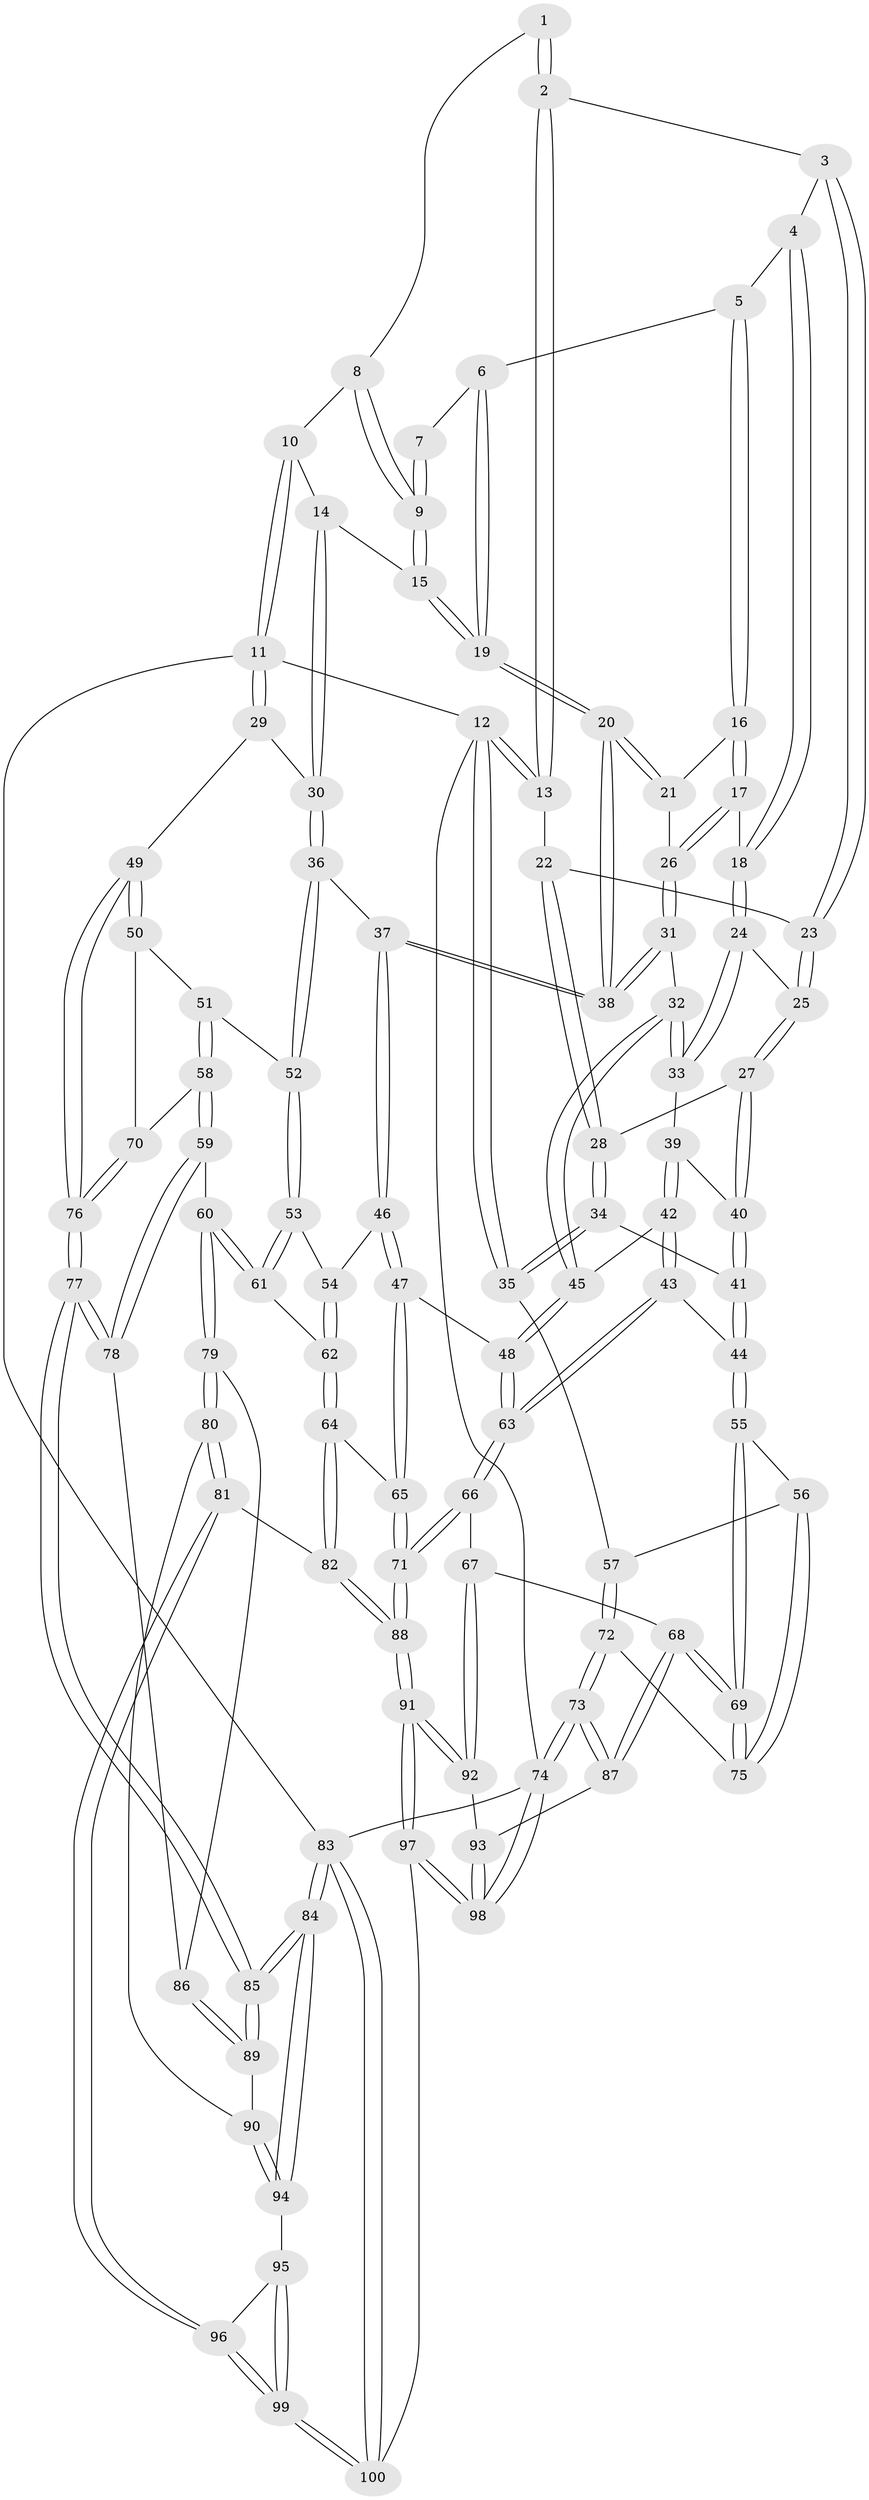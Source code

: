 // coarse degree distribution, {4: 0.35714285714285715, 5: 0.5, 3: 0.07142857142857142, 6: 0.05714285714285714, 2: 0.014285714285714285}
// Generated by graph-tools (version 1.1) at 2025/52/02/27/25 19:52:38]
// undirected, 100 vertices, 247 edges
graph export_dot {
graph [start="1"]
  node [color=gray90,style=filled];
  1 [pos="+0.7580435441877904+0"];
  2 [pos="+0.42585783136406824+0"];
  3 [pos="+0.4257627044371071+0"];
  4 [pos="+0.48447641058134283+0"];
  5 [pos="+0.6401006257485505+0.06043421515983353"];
  6 [pos="+0.6922846771796777+0.059499205991676546"];
  7 [pos="+0.7335486580675333+0"];
  8 [pos="+0.9694146840540715+0"];
  9 [pos="+0.7858654466578364+0.08118094398108727"];
  10 [pos="+1+0"];
  11 [pos="+1+0"];
  12 [pos="+0+0"];
  13 [pos="+0+0"];
  14 [pos="+0.8824566462333978+0.10275192111427936"];
  15 [pos="+0.7800145586125133+0.1579409035009629"];
  16 [pos="+0.6202113389291831+0.11033929005246129"];
  17 [pos="+0.5522678561683662+0.1391382650753165"];
  18 [pos="+0.5418412058610763+0.13027102388069678"];
  19 [pos="+0.7774807552489444+0.16053425207926494"];
  20 [pos="+0.7587279192138103+0.2266942427684224"];
  21 [pos="+0.6318272636750483+0.12448998202626632"];
  22 [pos="+0.17758805623398147+0.07244606823455686"];
  23 [pos="+0.3598277523923347+0.003621298175233722"];
  24 [pos="+0.40805179425277976+0.18969289580047644"];
  25 [pos="+0.3573567942976891+0.0797780692911422"];
  26 [pos="+0.5862874886215915+0.24022607056249487"];
  27 [pos="+0.2153882537331991+0.20408573729187868"];
  28 [pos="+0.12901444093073602+0.19431417078952748"];
  29 [pos="+1+0.17868429311854667"];
  30 [pos="+1+0.19577884718537827"];
  31 [pos="+0.6023966640494252+0.2996178989223188"];
  32 [pos="+0.49669818775872954+0.33990708186395463"];
  33 [pos="+0.41416891314583865+0.2896645024705757"];
  34 [pos="+0+0.2811097622203813"];
  35 [pos="+0+0.2857773008518021"];
  36 [pos="+0.7820789523045055+0.3386699110847482"];
  37 [pos="+0.7586785034976111+0.31974048341957995"];
  38 [pos="+0.7494468194303712+0.30943063648653646"];
  39 [pos="+0.3431762268012985+0.3069424417255335"];
  40 [pos="+0.3172341955102778+0.3004998536383427"];
  41 [pos="+0.17509604018465189+0.37721850933893974"];
  42 [pos="+0.27999321096025376+0.5097418087697914"];
  43 [pos="+0.27894320431446096+0.5106720334520418"];
  44 [pos="+0.2639949286851686+0.515079926658489"];
  45 [pos="+0.48341958185563916+0.45204057686766413"];
  46 [pos="+0.5729707850740746+0.5381564239830119"];
  47 [pos="+0.5289943836110426+0.5449598625475174"];
  48 [pos="+0.5235147075533758+0.5416838219646002"];
  49 [pos="+1+0.475182555004004"];
  50 [pos="+1+0.4747664753819695"];
  51 [pos="+0.8953320900153323+0.4353687121835861"];
  52 [pos="+0.8034306277387985+0.38074912005329153"];
  53 [pos="+0.7490748252227457+0.5211183000839993"];
  54 [pos="+0.6097786925451131+0.5450332601557731"];
  55 [pos="+0.2286209142668641+0.5548811635027344"];
  56 [pos="+0.052442116194809346+0.48869055746781037"];
  57 [pos="+0+0.4048496900061551"];
  58 [pos="+0.8751994885567449+0.6361679527857488"];
  59 [pos="+0.8320589988678435+0.660946277271431"];
  60 [pos="+0.8108190398922517+0.6627866959199518"];
  61 [pos="+0.7630175647708597+0.6340371209309926"];
  62 [pos="+0.7018653240492323+0.6589716897478837"];
  63 [pos="+0.41113016121371393+0.6211401364653171"];
  64 [pos="+0.6367192964974931+0.7129228562605199"];
  65 [pos="+0.5655523117429321+0.6640752863073752"];
  66 [pos="+0.3818403165265357+0.7407125517670019"];
  67 [pos="+0.3010998160784482+0.7413367444810793"];
  68 [pos="+0.20773205672215947+0.7219925320971615"];
  69 [pos="+0.19984462195159602+0.6855189079229876"];
  70 [pos="+0.9101799834383976+0.637072141935605"];
  71 [pos="+0.41877622842405543+0.7680912630148495"];
  72 [pos="+0+0.5651668650029855"];
  73 [pos="+0+1"];
  74 [pos="+0+1"];
  75 [pos="+0.13260987844502442+0.65302188888577"];
  76 [pos="+1+0.9259046944832929"];
  77 [pos="+1+1"];
  78 [pos="+0.9100597670288533+0.7577249791010872"];
  79 [pos="+0.7929720404407651+0.7587581278299199"];
  80 [pos="+0.7152506733794195+0.8133890989225491"];
  81 [pos="+0.6624746715776704+0.8308457134370253"];
  82 [pos="+0.6419736152631557+0.818514804664625"];
  83 [pos="+1+1"];
  84 [pos="+1+1"];
  85 [pos="+1+1"];
  86 [pos="+0.8251494163860369+0.7896927049828065"];
  87 [pos="+0.090116042323438+0.8707890924917515"];
  88 [pos="+0.4786307853583855+0.8773911057332571"];
  89 [pos="+0.8364173489402317+0.8184646766901822"];
  90 [pos="+0.805605481770599+0.8516557130276511"];
  91 [pos="+0.45333600342975094+0.9663299349700697"];
  92 [pos="+0.30832579355031003+0.8810745934481307"];
  93 [pos="+0.27811306427747756+0.8929123847554449"];
  94 [pos="+0.8102544589375776+0.912388992722839"];
  95 [pos="+0.7722512644377847+0.9129396165977243"];
  96 [pos="+0.6666884723377838+0.8402155280808407"];
  97 [pos="+0.4361197843231297+1"];
  98 [pos="+0.39443014721103076+1"];
  99 [pos="+0.6761166535860355+1"];
  100 [pos="+0.6621268500617844+1"];
  1 -- 2;
  1 -- 2;
  1 -- 8;
  2 -- 3;
  2 -- 13;
  2 -- 13;
  3 -- 4;
  3 -- 23;
  3 -- 23;
  4 -- 5;
  4 -- 18;
  4 -- 18;
  5 -- 6;
  5 -- 16;
  5 -- 16;
  6 -- 7;
  6 -- 19;
  6 -- 19;
  7 -- 9;
  7 -- 9;
  8 -- 9;
  8 -- 9;
  8 -- 10;
  9 -- 15;
  9 -- 15;
  10 -- 11;
  10 -- 11;
  10 -- 14;
  11 -- 12;
  11 -- 29;
  11 -- 29;
  11 -- 83;
  12 -- 13;
  12 -- 13;
  12 -- 35;
  12 -- 35;
  12 -- 74;
  13 -- 22;
  14 -- 15;
  14 -- 30;
  14 -- 30;
  15 -- 19;
  15 -- 19;
  16 -- 17;
  16 -- 17;
  16 -- 21;
  17 -- 18;
  17 -- 26;
  17 -- 26;
  18 -- 24;
  18 -- 24;
  19 -- 20;
  19 -- 20;
  20 -- 21;
  20 -- 21;
  20 -- 38;
  20 -- 38;
  21 -- 26;
  22 -- 23;
  22 -- 28;
  22 -- 28;
  23 -- 25;
  23 -- 25;
  24 -- 25;
  24 -- 33;
  24 -- 33;
  25 -- 27;
  25 -- 27;
  26 -- 31;
  26 -- 31;
  27 -- 28;
  27 -- 40;
  27 -- 40;
  28 -- 34;
  28 -- 34;
  29 -- 30;
  29 -- 49;
  30 -- 36;
  30 -- 36;
  31 -- 32;
  31 -- 38;
  31 -- 38;
  32 -- 33;
  32 -- 33;
  32 -- 45;
  32 -- 45;
  33 -- 39;
  34 -- 35;
  34 -- 35;
  34 -- 41;
  35 -- 57;
  36 -- 37;
  36 -- 52;
  36 -- 52;
  37 -- 38;
  37 -- 38;
  37 -- 46;
  37 -- 46;
  39 -- 40;
  39 -- 42;
  39 -- 42;
  40 -- 41;
  40 -- 41;
  41 -- 44;
  41 -- 44;
  42 -- 43;
  42 -- 43;
  42 -- 45;
  43 -- 44;
  43 -- 63;
  43 -- 63;
  44 -- 55;
  44 -- 55;
  45 -- 48;
  45 -- 48;
  46 -- 47;
  46 -- 47;
  46 -- 54;
  47 -- 48;
  47 -- 65;
  47 -- 65;
  48 -- 63;
  48 -- 63;
  49 -- 50;
  49 -- 50;
  49 -- 76;
  49 -- 76;
  50 -- 51;
  50 -- 70;
  51 -- 52;
  51 -- 58;
  51 -- 58;
  52 -- 53;
  52 -- 53;
  53 -- 54;
  53 -- 61;
  53 -- 61;
  54 -- 62;
  54 -- 62;
  55 -- 56;
  55 -- 69;
  55 -- 69;
  56 -- 57;
  56 -- 75;
  56 -- 75;
  57 -- 72;
  57 -- 72;
  58 -- 59;
  58 -- 59;
  58 -- 70;
  59 -- 60;
  59 -- 78;
  59 -- 78;
  60 -- 61;
  60 -- 61;
  60 -- 79;
  60 -- 79;
  61 -- 62;
  62 -- 64;
  62 -- 64;
  63 -- 66;
  63 -- 66;
  64 -- 65;
  64 -- 82;
  64 -- 82;
  65 -- 71;
  65 -- 71;
  66 -- 67;
  66 -- 71;
  66 -- 71;
  67 -- 68;
  67 -- 92;
  67 -- 92;
  68 -- 69;
  68 -- 69;
  68 -- 87;
  68 -- 87;
  69 -- 75;
  69 -- 75;
  70 -- 76;
  70 -- 76;
  71 -- 88;
  71 -- 88;
  72 -- 73;
  72 -- 73;
  72 -- 75;
  73 -- 74;
  73 -- 74;
  73 -- 87;
  73 -- 87;
  74 -- 98;
  74 -- 98;
  74 -- 83;
  76 -- 77;
  76 -- 77;
  77 -- 78;
  77 -- 78;
  77 -- 85;
  77 -- 85;
  78 -- 86;
  79 -- 80;
  79 -- 80;
  79 -- 86;
  80 -- 81;
  80 -- 81;
  80 -- 90;
  81 -- 82;
  81 -- 96;
  81 -- 96;
  82 -- 88;
  82 -- 88;
  83 -- 84;
  83 -- 84;
  83 -- 100;
  83 -- 100;
  84 -- 85;
  84 -- 85;
  84 -- 94;
  84 -- 94;
  85 -- 89;
  85 -- 89;
  86 -- 89;
  86 -- 89;
  87 -- 93;
  88 -- 91;
  88 -- 91;
  89 -- 90;
  90 -- 94;
  90 -- 94;
  91 -- 92;
  91 -- 92;
  91 -- 97;
  91 -- 97;
  92 -- 93;
  93 -- 98;
  93 -- 98;
  94 -- 95;
  95 -- 96;
  95 -- 99;
  95 -- 99;
  96 -- 99;
  96 -- 99;
  97 -- 98;
  97 -- 98;
  97 -- 100;
  99 -- 100;
  99 -- 100;
}
